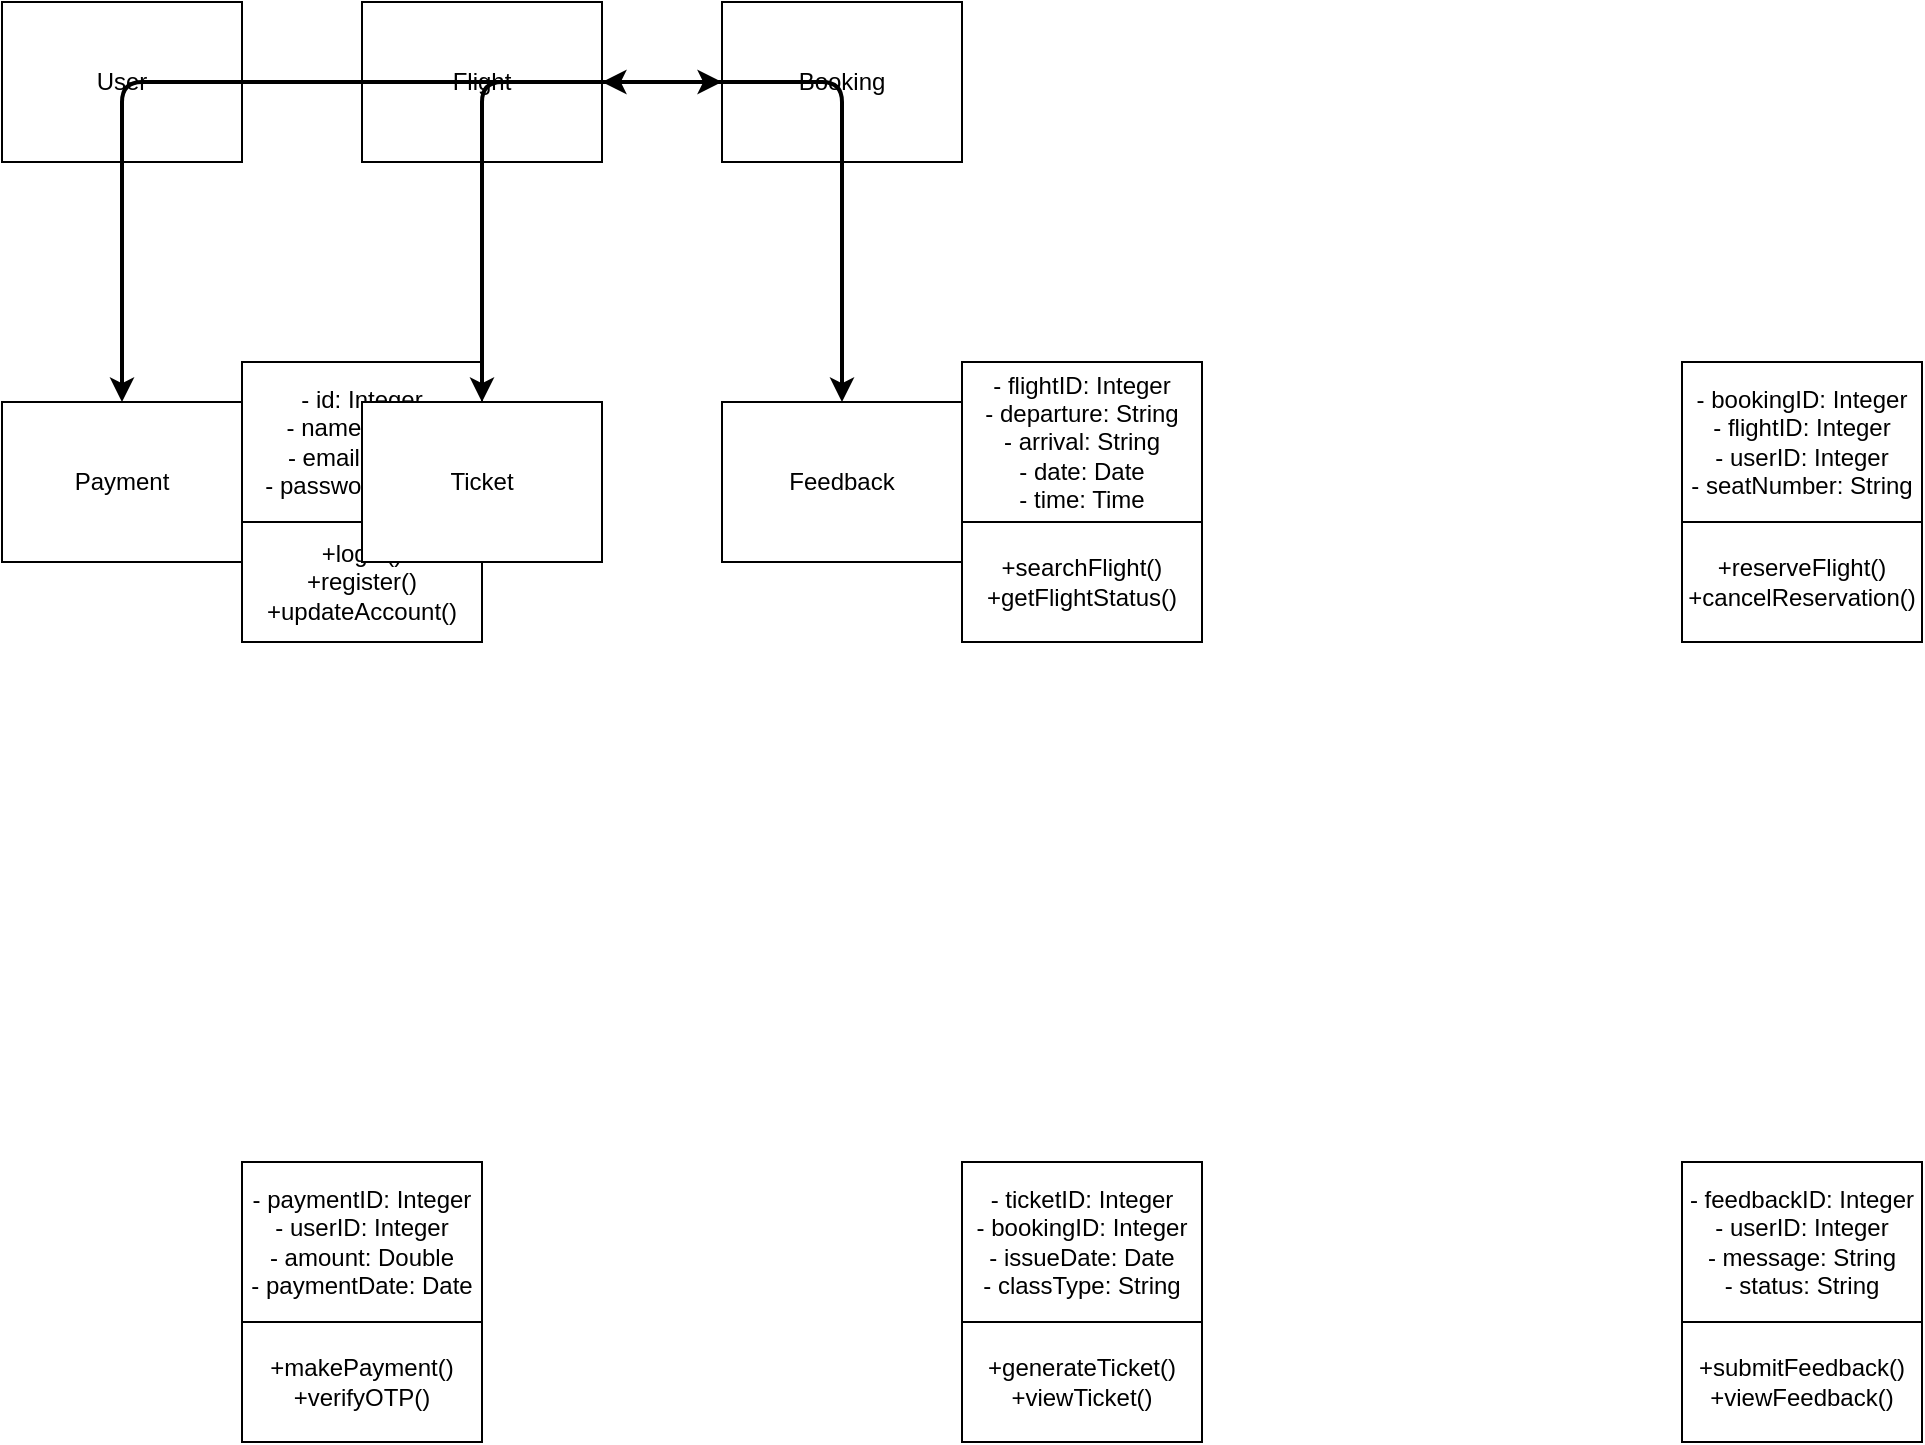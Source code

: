 <mxfile version="24.8.1">
  <diagram name="ClassDiagram" id="Page-1">
    <mxGraphModel dx="1290" dy="470" grid="1" gridSize="10" guides="1" tooltips="1" connect="1" arrows="1" fold="1" page="1" pageScale="1" pageWidth="827" pageHeight="1169" math="0" shadow="0">
      <root>
        <mxCell id="0" />
        <mxCell id="1" parent="0" />

        <!-- User Class -->
        <mxCell id="userClass" value="User" style="rounded=0;whiteSpace=wrap;html=1;" vertex="1" parent="1">
          <mxGeometry x="120" y="100" width="120" height="80" as="geometry" />
        </mxCell>
        <mxCell id="userAttributes" value="- id: Integer&lt;br&gt;- name: String&lt;br&gt;- email: String&lt;br&gt;- password: String" style="rounded=0;whiteSpace=wrap;html=1;" vertex="1" parent="userClass">
          <mxGeometry x="120" y="180" width="120" height="80" as="geometry" />
        </mxCell>
        <mxCell id="userMethods" value="+login()&lt;br&gt;+register()&lt;br&gt;+updateAccount()" style="rounded=0;whiteSpace=wrap;html=1;" vertex="1" parent="userClass">
          <mxGeometry x="120" y="260" width="120" height="60" as="geometry" />
        </mxCell>

        <!-- Flight Class -->
        <mxCell id="flightClass" value="Flight" style="rounded=0;whiteSpace=wrap;html=1;" vertex="1" parent="1">
          <mxGeometry x="300" y="100" width="120" height="80" as="geometry" />
        </mxCell>
        <mxCell id="flightAttributes" value="- flightID: Integer&lt;br&gt;- departure: String&lt;br&gt;- arrival: String&lt;br&gt;- date: Date&lt;br&gt;- time: Time" style="rounded=0;whiteSpace=wrap;html=1;" vertex="1" parent="flightClass">
          <mxGeometry x="300" y="180" width="120" height="80" as="geometry" />
        </mxCell>
        <mxCell id="flightMethods" value="+searchFlight()&lt;br&gt;+getFlightStatus()" style="rounded=0;whiteSpace=wrap;html=1;" vertex="1" parent="flightClass">
          <mxGeometry x="300" y="260" width="120" height="60" as="geometry" />
        </mxCell>

        <!-- Booking Class -->
        <mxCell id="bookingClass" value="Booking" style="rounded=0;whiteSpace=wrap;html=1;" vertex="1" parent="1">
          <mxGeometry x="480" y="100" width="120" height="80" as="geometry" />
        </mxCell>
        <mxCell id="bookingAttributes" value="- bookingID: Integer&lt;br&gt;- flightID: Integer&lt;br&gt;- userID: Integer&lt;br&gt;- seatNumber: String" style="rounded=0;whiteSpace=wrap;html=1;" vertex="1" parent="bookingClass">
          <mxGeometry x="480" y="180" width="120" height="80" as="geometry" />
        </mxCell>
        <mxCell id="bookingMethods" value="+reserveFlight()&lt;br&gt;+cancelReservation()" style="rounded=0;whiteSpace=wrap;html=1;" vertex="1" parent="bookingClass">
          <mxGeometry x="480" y="260" width="120" height="60" as="geometry" />
        </mxCell>

        <!-- Payment Class -->
        <mxCell id="paymentClass" value="Payment" style="rounded=0;whiteSpace=wrap;html=1;" vertex="1" parent="1">
          <mxGeometry x="120" y="300" width="120" height="80" as="geometry" />
        </mxCell>
        <mxCell id="paymentAttributes" value="- paymentID: Integer&lt;br&gt;- userID: Integer&lt;br&gt;- amount: Double&lt;br&gt;- paymentDate: Date" style="rounded=0;whiteSpace=wrap;html=1;" vertex="1" parent="paymentClass">
          <mxGeometry x="120" y="380" width="120" height="80" as="geometry" />
        </mxCell>
        <mxCell id="paymentMethods" value="+makePayment()&lt;br&gt;+verifyOTP()" style="rounded=0;whiteSpace=wrap;html=1;" vertex="1" parent="paymentClass">
          <mxGeometry x="120" y="460" width="120" height="60" as="geometry" />
        </mxCell>

        <!-- Ticket Class -->
        <mxCell id="ticketClass" value="Ticket" style="rounded=0;whiteSpace=wrap;html=1;" vertex="1" parent="1">
          <mxGeometry x="300" y="300" width="120" height="80" as="geometry" />
        </mxCell>
        <mxCell id="ticketAttributes" value="- ticketID: Integer&lt;br&gt;- bookingID: Integer&lt;br&gt;- issueDate: Date&lt;br&gt;- classType: String" style="rounded=0;whiteSpace=wrap;html=1;" vertex="1" parent="ticketClass">
          <mxGeometry x="300" y="380" width="120" height="80" as="geometry" />
        </mxCell>
        <mxCell id="ticketMethods" value="+generateTicket()&lt;br&gt;+viewTicket()" style="rounded=0;whiteSpace=wrap;html=1;" vertex="1" parent="ticketClass">
          <mxGeometry x="300" y="460" width="120" height="60" as="geometry" />
        </mxCell>

        <!-- Feedback Class -->
        <mxCell id="feedbackClass" value="Feedback" style="rounded=0;whiteSpace=wrap;html=1;" vertex="1" parent="1">
          <mxGeometry x="480" y="300" width="120" height="80" as="geometry" />
        </mxCell>
        <mxCell id="feedbackAttributes" value="- feedbackID: Integer&lt;br&gt;- userID: Integer&lt;br&gt;- message: String&lt;br&gt;- status: String" style="rounded=0;whiteSpace=wrap;html=1;" vertex="1" parent="feedbackClass">
          <mxGeometry x="480" y="380" width="120" height="80" as="geometry" />
        </mxCell>
        <mxCell id="feedbackMethods" value="+submitFeedback()&lt;br&gt;+viewFeedback()" style="rounded=0;whiteSpace=wrap;html=1;" vertex="1" parent="feedbackClass">
          <mxGeometry x="480" y="460" width="120" height="60" as="geometry" />
        </mxCell>

        <!-- Relationships -->

        <!-- User to Booking -->
        <mxCell id="rel1" style="edgeStyle=orthogonalEdgeStyle;strokeWidth=2;" edge="1" parent="1" source="userClass" target="bookingClass">
          <mxGeometry relative="1" as="geometry" />
        </mxCell>

        <!-- Booking to Flight -->
        <mxCell id="rel2" style="edgeStyle=orthogonalEdgeStyle;strokeWidth=2;" edge="1" parent="1" source="bookingClass" target="flightClass">
          <mxGeometry relative="1" as="geometry" />
        </mxCell>

        <!-- Booking to Payment -->
        <mxCell id="rel3" style="edgeStyle=orthogonalEdgeStyle;strokeWidth=2;" edge="1" parent="1" source="bookingClass" target="paymentClass">
          <mxGeometry relative="1" as="geometry" />
        </mxCell>

        <!-- Booking to Ticket -->
        <mxCell id="rel4" style="edgeStyle=orthogonalEdgeStyle;strokeWidth=2;" edge="1" parent="1" source="bookingClass" target="ticketClass">
          <mxGeometry relative="1" as="geometry" />
        </mxCell>

        <!-- User to Feedback -->
        <mxCell id="rel5" style="edgeStyle=orthogonalEdgeStyle;strokeWidth=2;" edge="1" parent="1" source="userClass" target="feedbackClass">
          <mxGeometry relative="1" as="geometry" />
        </mxCell>

      </root>
    </mxGraphModel>
  </diagram>
</mxfile>

